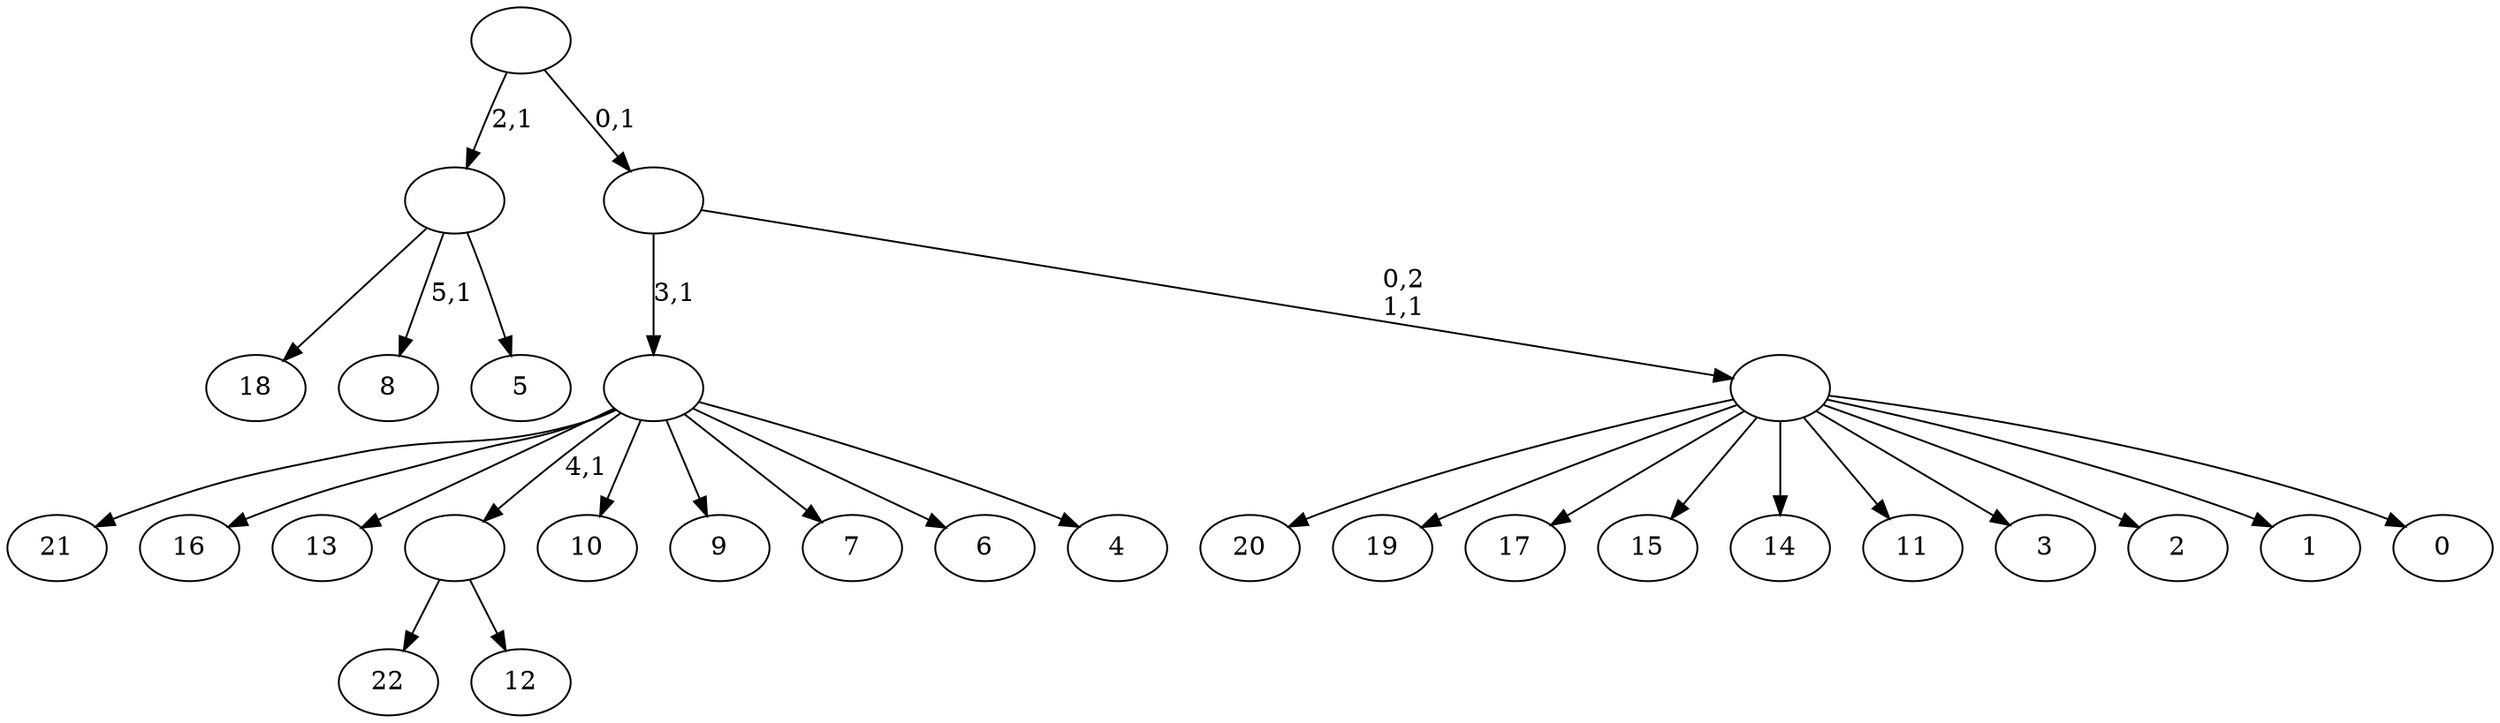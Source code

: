 digraph T {
	29 [label="22"]
	28 [label="21"]
	27 [label="20"]
	26 [label="19"]
	25 [label="18"]
	24 [label="17"]
	23 [label="16"]
	22 [label="15"]
	21 [label="14"]
	20 [label="13"]
	19 [label="12"]
	18 [label=""]
	17 [label="11"]
	16 [label="10"]
	15 [label="9"]
	14 [label="8"]
	12 [label="7"]
	11 [label="6"]
	10 [label="5"]
	9 [label=""]
	8 [label="4"]
	7 [label=""]
	6 [label="3"]
	5 [label="2"]
	4 [label="1"]
	3 [label="0"]
	2 [label=""]
	1 [label=""]
	0 [label=""]
	18 -> 29 [label=""]
	18 -> 19 [label=""]
	9 -> 14 [label="5,1"]
	9 -> 25 [label=""]
	9 -> 10 [label=""]
	7 -> 28 [label=""]
	7 -> 23 [label=""]
	7 -> 20 [label=""]
	7 -> 18 [label="4,1"]
	7 -> 16 [label=""]
	7 -> 15 [label=""]
	7 -> 12 [label=""]
	7 -> 11 [label=""]
	7 -> 8 [label=""]
	2 -> 27 [label=""]
	2 -> 26 [label=""]
	2 -> 24 [label=""]
	2 -> 22 [label=""]
	2 -> 21 [label=""]
	2 -> 17 [label=""]
	2 -> 6 [label=""]
	2 -> 5 [label=""]
	2 -> 4 [label=""]
	2 -> 3 [label=""]
	1 -> 7 [label="3,1"]
	1 -> 2 [label="0,2\n1,1"]
	0 -> 9 [label="2,1"]
	0 -> 1 [label="0,1"]
}
